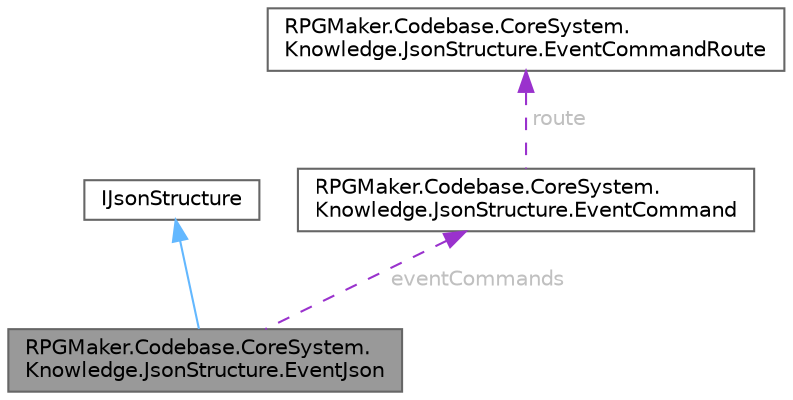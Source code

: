 digraph "RPGMaker.Codebase.CoreSystem.Knowledge.JsonStructure.EventJson"
{
 // LATEX_PDF_SIZE
  bgcolor="transparent";
  edge [fontname=Helvetica,fontsize=10,labelfontname=Helvetica,labelfontsize=10];
  node [fontname=Helvetica,fontsize=10,shape=box,height=0.2,width=0.4];
  Node1 [id="Node000001",label="RPGMaker.Codebase.CoreSystem.\lKnowledge.JsonStructure.EventJson",height=0.2,width=0.4,color="gray40", fillcolor="grey60", style="filled", fontcolor="black",tooltip=" "];
  Node2 -> Node1 [id="edge1_Node000001_Node000002",dir="back",color="steelblue1",style="solid",tooltip=" "];
  Node2 [id="Node000002",label="IJsonStructure",height=0.2,width=0.4,color="gray40", fillcolor="white", style="filled",URL="$d2/d65/interface_r_p_g_maker_1_1_codebase_1_1_core_system_1_1_knowledge_1_1_json_structure_1_1_i_json_structure.html",tooltip=" "];
  Node3 -> Node1 [id="edge2_Node000001_Node000003",dir="back",color="darkorchid3",style="dashed",tooltip=" ",label=" eventCommands",fontcolor="grey" ];
  Node3 [id="Node000003",label="RPGMaker.Codebase.CoreSystem.\lKnowledge.JsonStructure.EventCommand",height=0.2,width=0.4,color="gray40", fillcolor="white", style="filled",URL="$d7/d37/class_r_p_g_maker_1_1_codebase_1_1_core_system_1_1_knowledge_1_1_json_structure_1_1_event_command.html",tooltip=" "];
  Node4 -> Node3 [id="edge3_Node000003_Node000004",dir="back",color="darkorchid3",style="dashed",tooltip=" ",label=" route",fontcolor="grey" ];
  Node4 [id="Node000004",label="RPGMaker.Codebase.CoreSystem.\lKnowledge.JsonStructure.EventCommandRoute",height=0.2,width=0.4,color="gray40", fillcolor="white", style="filled",URL="$d4/d42/class_r_p_g_maker_1_1_codebase_1_1_core_system_1_1_knowledge_1_1_json_structure_1_1_event_command_route.html",tooltip=" "];
}
